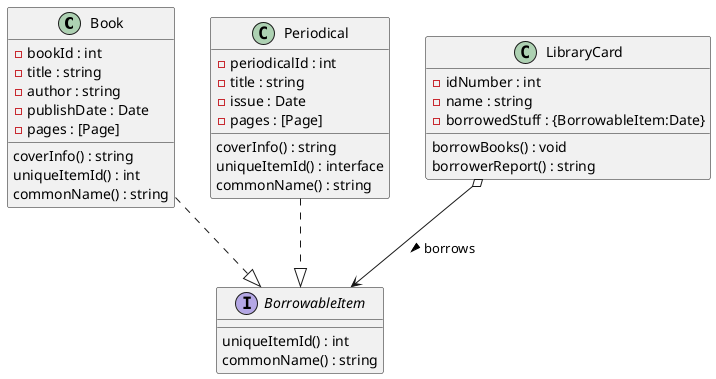 @startuml
class Book{
  -bookId : int
  -title : string
  -author : string
  -publishDate : Date
  -pages : [Page]
  coverInfo() : string
  uniqueItemId() : int
  commonName() : string
}

class Periodical{
  -periodicalId : int
  -title : string
  -issue : Date
  -pages : [Page]
  coverInfo() : string
  uniqueItemId() : interface
  commonName() : string
}


interface BorrowableItem{
  uniqueItemId() : int
  commonName() : string
}

class LibraryCard{
  -idNumber : int
  -name : string
  -borrowedStuff : {BorrowableItem:Date}
  borrowBooks() : void
  borrowerReport() : string
}


Book ..|> BorrowableItem
Periodical ..|> BorrowableItem
LibraryCard o--> BorrowableItem : borrows >


@enduml
